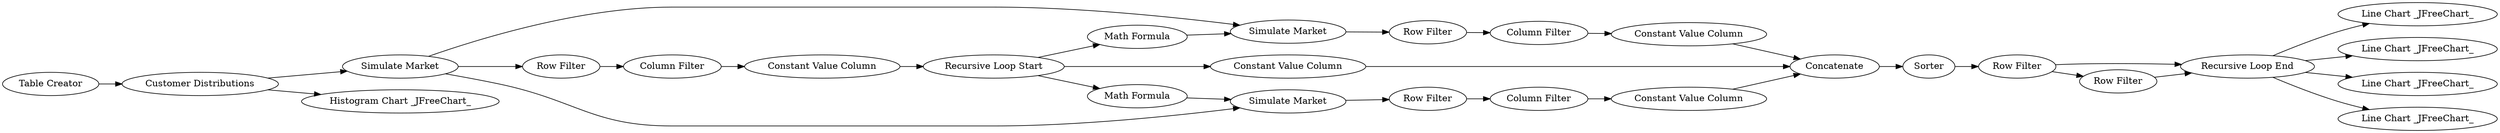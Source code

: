 digraph {
	24 -> 26
	26 -> 47
	46 -> 17
	30 -> 18
	23 -> 24
	12 -> 14
	21 -> 22
	19 -> 21
	16 -> 20
	13 -> 46
	31 -> 18
	18 -> 45
	17 -> 15
	20 -> 23
	22 -> 25
	30 -> 31
	27 -> 47
	29 -> 30
	4 -> 11
	11 -> 12
	47 -> 29
	15 -> 19
	25 -> 47
	11 -> 2
	12 -> 19
	14 -> 13
	18 -> 44
	17 -> 27
	18 -> 42
	18 -> 43
	12 -> 20
	17 -> 16
	27 [label="Constant Value Column"]
	18 [label="Recursive Loop End"]
	21 [label="Row Filter"]
	26 [label="Constant Value Column"]
	17 [label="Recursive Loop Start"]
	19 [label="Simulate Market"]
	24 [label="Column Filter"]
	31 [label="Row Filter"]
	15 [label="Math Formula"]
	25 [label="Constant Value Column"]
	12 [label="Simulate Market"]
	16 [label="Math Formula"]
	42 [label="Line Chart _JFreeChart_"]
	22 [label="Column Filter"]
	11 [label="Customer Distributions"]
	4 [label="Table Creator"]
	23 [label="Row Filter"]
	47 [label=Concatenate]
	14 [label="Row Filter"]
	20 [label="Simulate Market"]
	13 [label="Column Filter"]
	43 [label="Line Chart _JFreeChart_"]
	44 [label="Line Chart _JFreeChart_"]
	29 [label=Sorter]
	46 [label="Constant Value Column"]
	30 [label="Row Filter"]
	2 [label="Histogram Chart _JFreeChart_"]
	45 [label="Line Chart _JFreeChart_"]
	rankdir=LR
}
